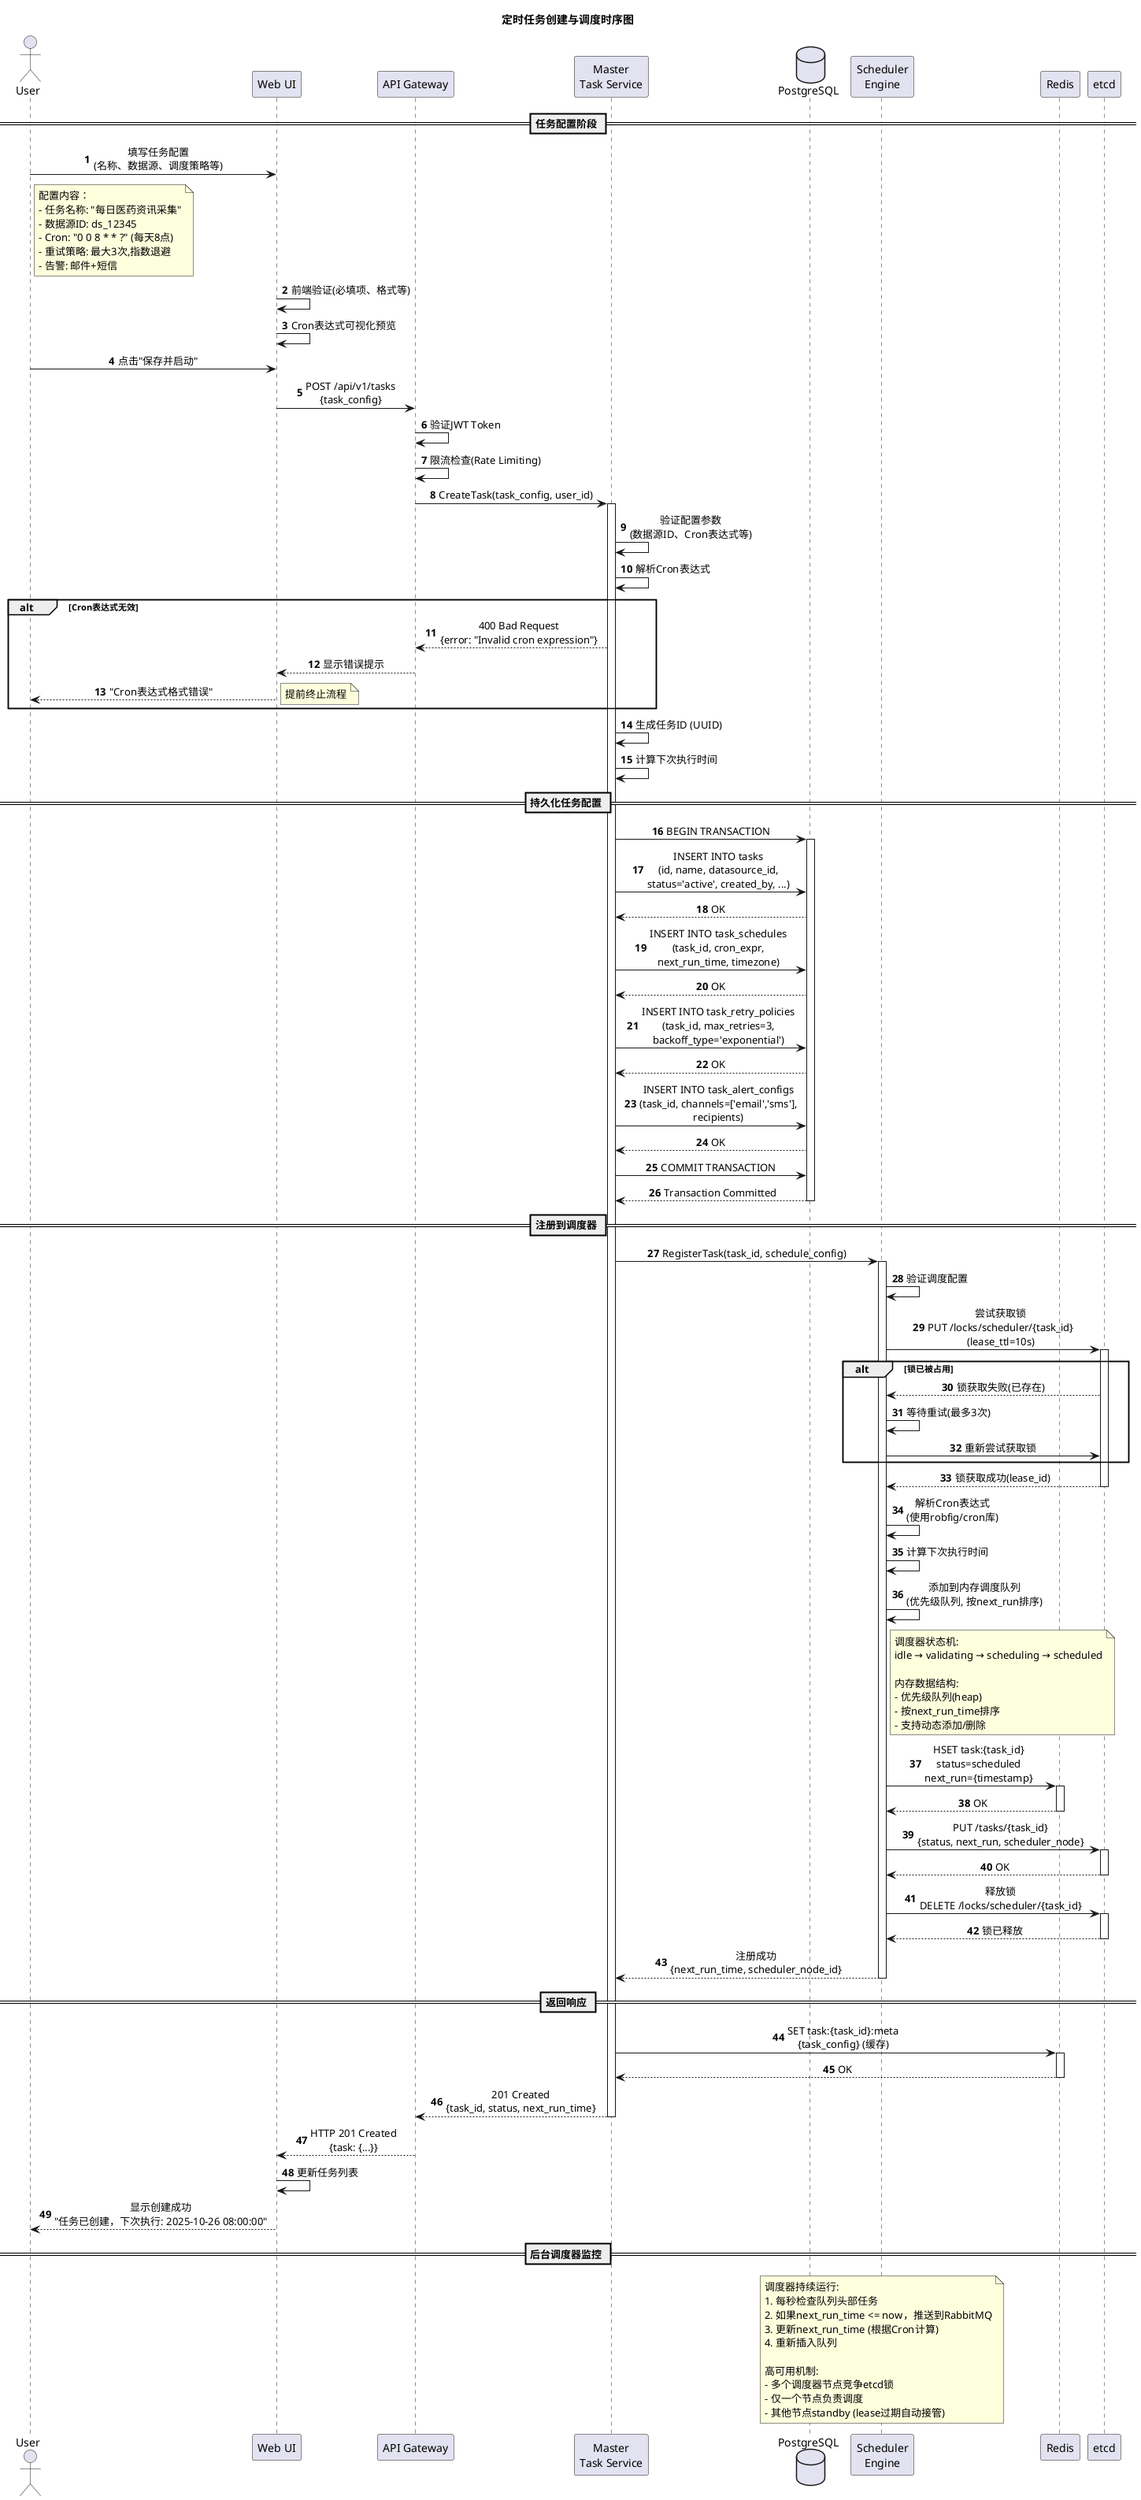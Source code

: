 @startuml
title 定时任务创建与调度时序图

skinparam backgroundColor #FFFFFF
skinparam sequenceMessageAlign center
skinparam responseMessageBelowArrow true

actor User as user
participant "Web UI" as ui
participant "API Gateway" as gateway
participant "Master\nTask Service" as master
database "PostgreSQL" as db
participant "Scheduler\nEngine" as scheduler
participant "Redis" as redis
participant "etcd" as etcd

autonumber

== 任务配置阶段 ==

user -> ui: 填写任务配置\n(名称、数据源、调度策略等)
note right of user
  配置内容：
  - 任务名称: "每日医药资讯采集"
  - 数据源ID: ds_12345
  - Cron: "0 0 8 * * ?" (每天8点)
  - 重试策略: 最大3次,指数退避
  - 告警: 邮件+短信
end note

ui -> ui: 前端验证(必填项、格式等)
ui -> ui: Cron表达式可视化预览

user -> ui: 点击"保存并启动"

ui -> gateway: POST /api/v1/tasks\n{task_config}
gateway -> gateway: 验证JWT Token
gateway -> gateway: 限流检查(Rate Limiting)
gateway -> master: CreateTask(task_config, user_id)
activate master

master -> master: 验证配置参数\n(数据源ID、Cron表达式等)
master -> master: 解析Cron表达式

alt Cron表达式无效
    master --> gateway: 400 Bad Request\n{error: "Invalid cron expression"}
    gateway --> ui: 显示错误提示
    ui --> user: "Cron表达式格式错误"
    note right: 提前终止流程
end

master -> master: 生成任务ID (UUID)
master -> master: 计算下次执行时间

== 持久化任务配置 ==

master -> db: BEGIN TRANSACTION
activate db

master -> db: INSERT INTO tasks\n(id, name, datasource_id,\nstatus='active', created_by, ...)
db --> master: OK

master -> db: INSERT INTO task_schedules\n(task_id, cron_expr,\nnext_run_time, timezone)
db --> master: OK

master -> db: INSERT INTO task_retry_policies\n(task_id, max_retries=3,\nbackoff_type='exponential')
db --> master: OK

master -> db: INSERT INTO task_alert_configs\n(task_id, channels=['email','sms'],\nrecipients)
db --> master: OK

master -> db: COMMIT TRANSACTION
db --> master: Transaction Committed
deactivate db

== 注册到调度器 ==

master -> scheduler: RegisterTask(task_id, schedule_config)
activate scheduler

scheduler -> scheduler: 验证调度配置

' 分布式锁防止重复调度
scheduler -> etcd: 尝试获取锁\nPUT /locks/scheduler/{task_id}\n(lease_ttl=10s)
activate etcd

alt 锁已被占用
    etcd --> scheduler: 锁获取失败(已存在)
    scheduler -> scheduler: 等待重试(最多3次)
    scheduler -> etcd: 重新尝试获取锁
end

etcd --> scheduler: 锁获取成功(lease_id)
deactivate etcd

scheduler -> scheduler: 解析Cron表达式\n(使用robfig/cron库)
scheduler -> scheduler: 计算下次执行时间
scheduler -> scheduler: 添加到内存调度队列\n(优先级队列, 按next_run排序)

note right of scheduler
  调度器状态机:
  idle → validating → scheduling → scheduled

  内存数据结构:
  - 优先级队列(heap)
  - 按next_run_time排序
  - 支持动态添加/删除
end note

' 状态同步到Redis (分布式环境)
scheduler -> redis: HSET task:{task_id}\nstatus=scheduled\nnext_run={timestamp}
activate redis
redis --> scheduler: OK
deactivate redis

' 状态同步到etcd (服务发现)
scheduler -> etcd: PUT /tasks/{task_id}\n{status, next_run, scheduler_node}
activate etcd
etcd --> scheduler: OK
deactivate etcd

scheduler -> etcd: 释放锁\nDELETE /locks/scheduler/{task_id}
activate etcd
etcd --> scheduler: 锁已释放
deactivate etcd

scheduler --> master: 注册成功\n{next_run_time, scheduler_node_id}
deactivate scheduler

== 返回响应 ==

master -> redis: SET task:{task_id}:meta\n{task_config} (缓存)
activate redis
redis --> master: OK
deactivate redis

master --> gateway: 201 Created\n{task_id, status, next_run_time}
deactivate master

gateway --> ui: HTTP 201 Created\n{task: {...}}
ui -> ui: 更新任务列表

ui --> user: 显示创建成功\n"任务已创建，下次执行: 2025-10-26 08:00:00"

== 后台调度器监控 ==

note over scheduler
  调度器持续运行:
  1. 每秒检查队列头部任务
  2. 如果next_run_time <= now，推送到RabbitMQ
  3. 更新next_run_time (根据Cron计算)
  4. 重新插入队列

  高可用机制:
  - 多个调度器节点竞争etcd锁
  - 仅一个节点负责调度
  - 其他节点standby (lease过期自动接管)
end note

@enduml
